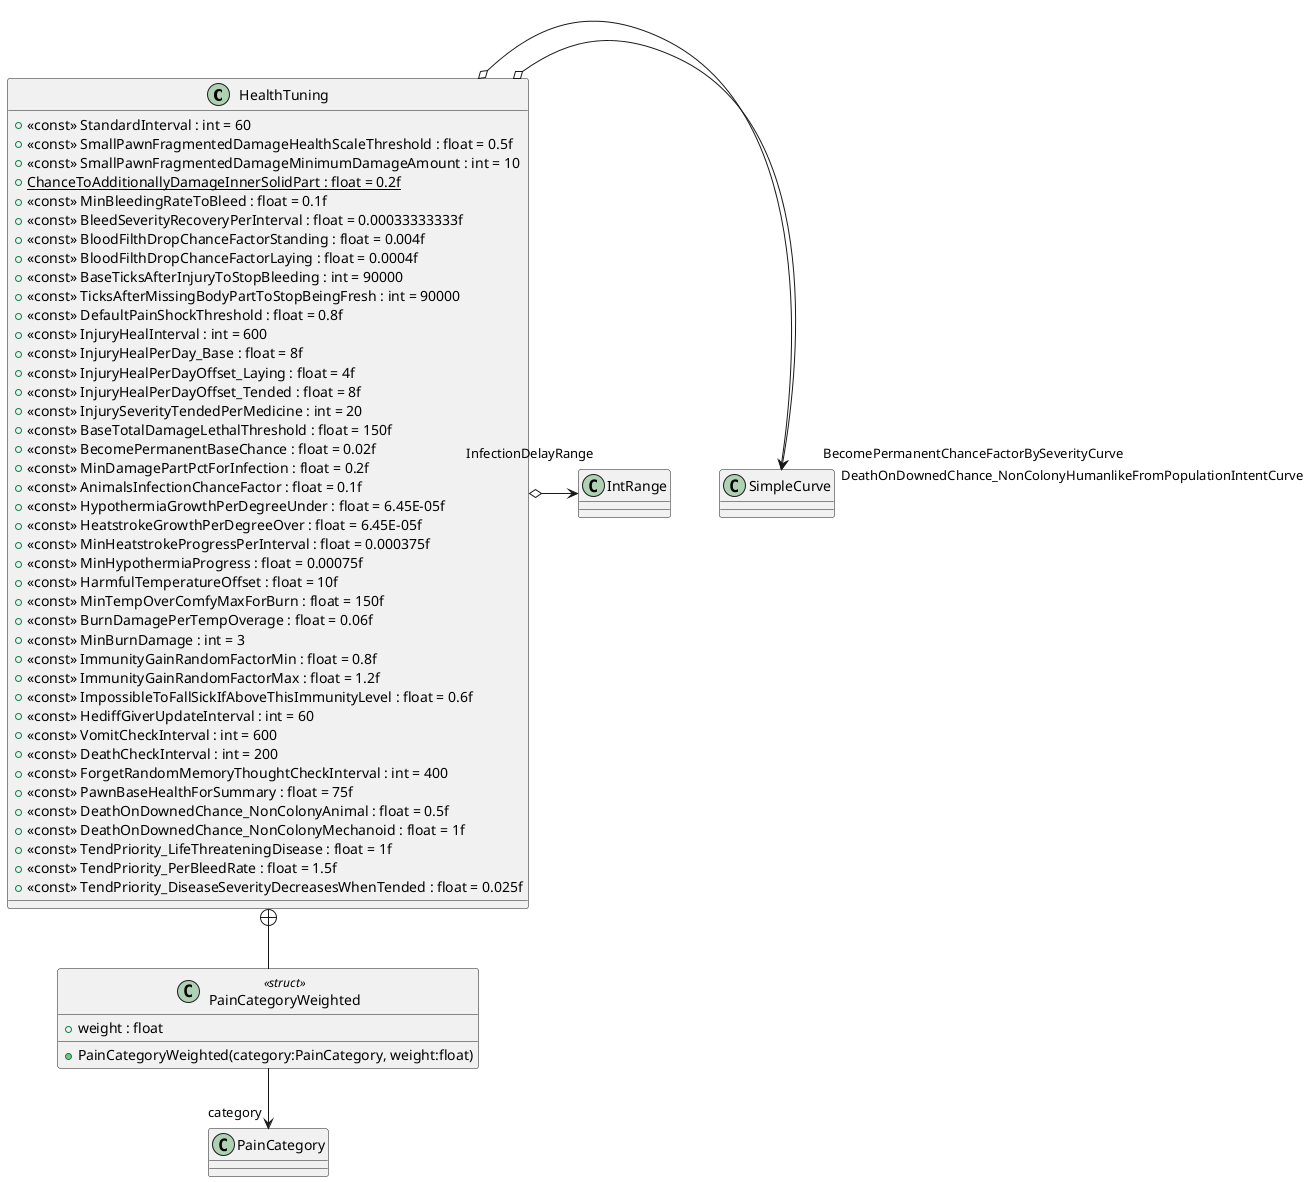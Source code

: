 @startuml
class HealthTuning {
    + <<const>> StandardInterval : int = 60
    + <<const>> SmallPawnFragmentedDamageHealthScaleThreshold : float = 0.5f
    + <<const>> SmallPawnFragmentedDamageMinimumDamageAmount : int = 10
    + {static} ChanceToAdditionallyDamageInnerSolidPart : float = 0.2f
    + <<const>> MinBleedingRateToBleed : float = 0.1f
    + <<const>> BleedSeverityRecoveryPerInterval : float = 0.00033333333f
    + <<const>> BloodFilthDropChanceFactorStanding : float = 0.004f
    + <<const>> BloodFilthDropChanceFactorLaying : float = 0.0004f
    + <<const>> BaseTicksAfterInjuryToStopBleeding : int = 90000
    + <<const>> TicksAfterMissingBodyPartToStopBeingFresh : int = 90000
    + <<const>> DefaultPainShockThreshold : float = 0.8f
    + <<const>> InjuryHealInterval : int = 600
    + <<const>> InjuryHealPerDay_Base : float = 8f
    + <<const>> InjuryHealPerDayOffset_Laying : float = 4f
    + <<const>> InjuryHealPerDayOffset_Tended : float = 8f
    + <<const>> InjurySeverityTendedPerMedicine : int = 20
    + <<const>> BaseTotalDamageLethalThreshold : float = 150f
    + <<const>> BecomePermanentBaseChance : float = 0.02f
    + <<const>> MinDamagePartPctForInfection : float = 0.2f
    + <<const>> AnimalsInfectionChanceFactor : float = 0.1f
    + <<const>> HypothermiaGrowthPerDegreeUnder : float = 6.45E-05f
    + <<const>> HeatstrokeGrowthPerDegreeOver : float = 6.45E-05f
    + <<const>> MinHeatstrokeProgressPerInterval : float = 0.000375f
    + <<const>> MinHypothermiaProgress : float = 0.00075f
    + <<const>> HarmfulTemperatureOffset : float = 10f
    + <<const>> MinTempOverComfyMaxForBurn : float = 150f
    + <<const>> BurnDamagePerTempOverage : float = 0.06f
    + <<const>> MinBurnDamage : int = 3
    + <<const>> ImmunityGainRandomFactorMin : float = 0.8f
    + <<const>> ImmunityGainRandomFactorMax : float = 1.2f
    + <<const>> ImpossibleToFallSickIfAboveThisImmunityLevel : float = 0.6f
    + <<const>> HediffGiverUpdateInterval : int = 60
    + <<const>> VomitCheckInterval : int = 600
    + <<const>> DeathCheckInterval : int = 200
    + <<const>> ForgetRandomMemoryThoughtCheckInterval : int = 400
    + <<const>> PawnBaseHealthForSummary : float = 75f
    + <<const>> DeathOnDownedChance_NonColonyAnimal : float = 0.5f
    + <<const>> DeathOnDownedChance_NonColonyMechanoid : float = 1f
    + <<const>> TendPriority_LifeThreateningDisease : float = 1f
    + <<const>> TendPriority_PerBleedRate : float = 1.5f
    + <<const>> TendPriority_DiseaseSeverityDecreasesWhenTended : float = 0.025f
}
class PainCategoryWeighted <<struct>> {
    + weight : float
    + PainCategoryWeighted(category:PainCategory, weight:float)
}
HealthTuning o-> "BecomePermanentChanceFactorBySeverityCurve" SimpleCurve
HealthTuning o-> "InfectionDelayRange" IntRange
HealthTuning o-> "DeathOnDownedChance_NonColonyHumanlikeFromPopulationIntentCurve" SimpleCurve
HealthTuning +-- PainCategoryWeighted
PainCategoryWeighted --> "category" PainCategory
@enduml
